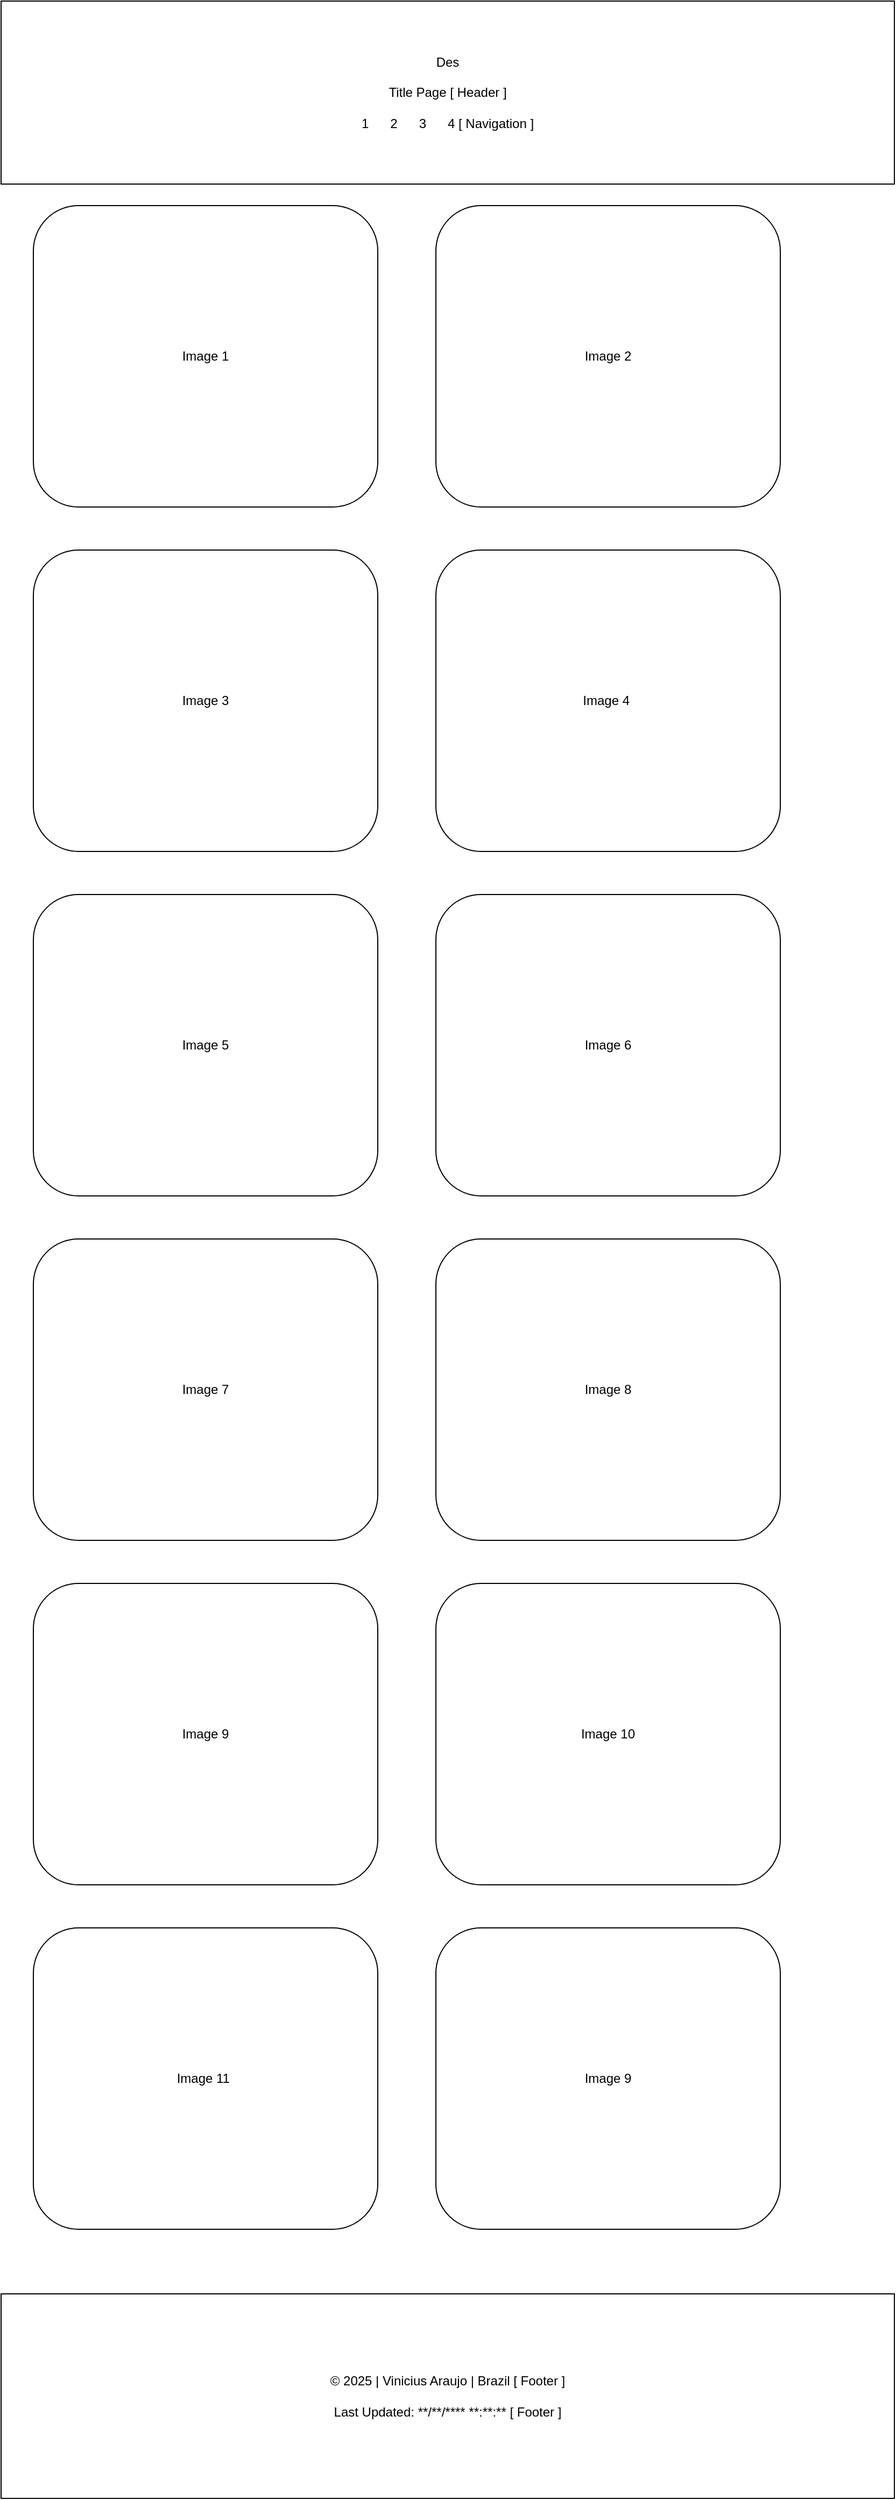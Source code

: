 <mxfile version="27.0.9">
  <diagram name="Página-1" id="cI2V7pLjE5OZ-IL-4MfW">
    <mxGraphModel dx="4074" dy="2403" grid="1" gridSize="10" guides="1" tooltips="1" connect="1" arrows="1" fold="1" page="1" pageScale="0.15" pageWidth="827" pageHeight="1169" background="none" math="0" shadow="0">
      <root>
        <mxCell id="0" />
        <mxCell id="1" parent="0" />
        <mxCell id="Xeha_qjie6hcNzH80ulq-1" value="&lt;div&gt;Des&lt;/div&gt;&lt;div&gt;&lt;br&gt;&lt;/div&gt;Title Page [ Header ]&lt;br&gt;&lt;div&gt;&lt;br&gt;&lt;/div&gt;&lt;div&gt;1&lt;span style=&quot;white-space: pre;&quot;&gt;&#x9;&lt;/span&gt;2&lt;span style=&quot;white-space: pre;&quot;&gt;&#x9;&lt;/span&gt;3&lt;span style=&quot;white-space: pre;&quot;&gt;&#x9;&lt;/span&gt;4 [ Navigation ]&lt;/div&gt;" style="rounded=0;whiteSpace=wrap;html=1;" vertex="1" parent="1">
          <mxGeometry x="10" y="10" width="830" height="170" as="geometry" />
        </mxCell>
        <mxCell id="Xeha_qjie6hcNzH80ulq-2" value="Image 1" style="rounded=1;whiteSpace=wrap;html=1;" vertex="1" parent="1">
          <mxGeometry x="40" y="200" width="320" height="280" as="geometry" />
        </mxCell>
        <mxCell id="Xeha_qjie6hcNzH80ulq-3" value="Image 2" style="rounded=1;whiteSpace=wrap;html=1;" vertex="1" parent="1">
          <mxGeometry x="414" y="200" width="320" height="280" as="geometry" />
        </mxCell>
        <mxCell id="Xeha_qjie6hcNzH80ulq-4" value="Image 3" style="rounded=1;whiteSpace=wrap;html=1;" vertex="1" parent="1">
          <mxGeometry x="40" y="520" width="320" height="280" as="geometry" />
        </mxCell>
        <mxCell id="Xeha_qjie6hcNzH80ulq-5" value="Image 4&amp;nbsp;" style="rounded=1;whiteSpace=wrap;html=1;" vertex="1" parent="1">
          <mxGeometry x="414" y="520" width="320" height="280" as="geometry" />
        </mxCell>
        <mxCell id="Xeha_qjie6hcNzH80ulq-6" value="Image 5" style="rounded=1;whiteSpace=wrap;html=1;" vertex="1" parent="1">
          <mxGeometry x="40" y="840" width="320" height="280" as="geometry" />
        </mxCell>
        <mxCell id="Xeha_qjie6hcNzH80ulq-7" value="Image 6" style="rounded=1;whiteSpace=wrap;html=1;" vertex="1" parent="1">
          <mxGeometry x="414" y="840" width="320" height="280" as="geometry" />
        </mxCell>
        <mxCell id="Xeha_qjie6hcNzH80ulq-8" value="Image 7" style="rounded=1;whiteSpace=wrap;html=1;" vertex="1" parent="1">
          <mxGeometry x="40" y="1160" width="320" height="280" as="geometry" />
        </mxCell>
        <mxCell id="Xeha_qjie6hcNzH80ulq-9" value="Image 8" style="rounded=1;whiteSpace=wrap;html=1;" vertex="1" parent="1">
          <mxGeometry x="414" y="1160" width="320" height="280" as="geometry" />
        </mxCell>
        <mxCell id="Xeha_qjie6hcNzH80ulq-10" value="Image 9" style="rounded=1;whiteSpace=wrap;html=1;" vertex="1" parent="1">
          <mxGeometry x="40" y="1480" width="320" height="280" as="geometry" />
        </mxCell>
        <mxCell id="Xeha_qjie6hcNzH80ulq-11" value="Image 10" style="rounded=1;whiteSpace=wrap;html=1;" vertex="1" parent="1">
          <mxGeometry x="414" y="1480" width="320" height="280" as="geometry" />
        </mxCell>
        <mxCell id="Xeha_qjie6hcNzH80ulq-13" value="© 2025 | Vinicius Araujo | Brazil [ Footer ]&lt;div&gt;&lt;br&gt;&lt;/div&gt;&lt;div&gt;Last Updated: **/**/**** **:**:** [ Footer ]&lt;/div&gt;" style="rounded=0;whiteSpace=wrap;html=1;" vertex="1" parent="1">
          <mxGeometry x="10" y="2140" width="830" height="190" as="geometry" />
        </mxCell>
        <mxCell id="Xeha_qjie6hcNzH80ulq-15" value="Image 11&lt;span style=&quot;white-space: pre;&quot;&gt;&#x9;&lt;/span&gt;" style="rounded=1;whiteSpace=wrap;html=1;" vertex="1" parent="1">
          <mxGeometry x="40" y="1800" width="320" height="280" as="geometry" />
        </mxCell>
        <mxCell id="Xeha_qjie6hcNzH80ulq-16" value="Image 9" style="rounded=1;whiteSpace=wrap;html=1;" vertex="1" parent="1">
          <mxGeometry x="414" y="1800" width="320" height="280" as="geometry" />
        </mxCell>
      </root>
    </mxGraphModel>
  </diagram>
</mxfile>
